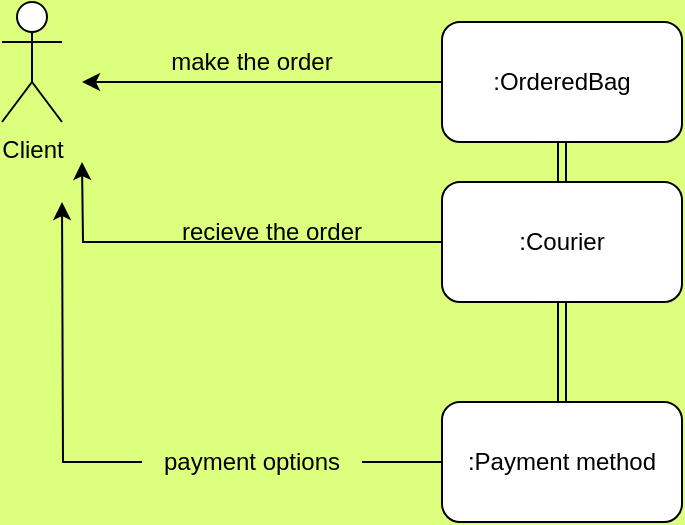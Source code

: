 <mxfile version="20.0.1" type="device"><diagram id="e3u6KkdXFAnmHOuIgwGV" name="Page-1"><mxGraphModel dx="431" dy="794" grid="1" gridSize="10" guides="1" tooltips="1" connect="1" arrows="1" fold="1" page="1" pageScale="1" pageWidth="850" pageHeight="1100" background="#DCFF7D" math="0" shadow="0"><root><mxCell id="0"/><mxCell id="1" parent="0"/><mxCell id="ggJOb2OyMJzlEJO6vPIL-1" value="Client" style="shape=umlActor;verticalLabelPosition=bottom;verticalAlign=top;html=1;outlineConnect=0;" vertex="1" parent="1"><mxGeometry x="10" y="30" width="30" height="60" as="geometry"/></mxCell><mxCell id="ggJOb2OyMJzlEJO6vPIL-9" style="edgeStyle=orthogonalEdgeStyle;rounded=0;orthogonalLoop=1;jettySize=auto;html=1;" edge="1" parent="1" source="ggJOb2OyMJzlEJO6vPIL-2"><mxGeometry relative="1" as="geometry"><mxPoint x="50" y="110" as="targetPoint"/></mxGeometry></mxCell><mxCell id="ggJOb2OyMJzlEJO6vPIL-16" value="" style="edgeStyle=orthogonalEdgeStyle;shape=link;rounded=0;orthogonalLoop=1;jettySize=auto;html=1;" edge="1" parent="1" source="ggJOb2OyMJzlEJO6vPIL-2" target="ggJOb2OyMJzlEJO6vPIL-4"><mxGeometry relative="1" as="geometry"/></mxCell><mxCell id="ggJOb2OyMJzlEJO6vPIL-2" value=":Courier" style="rounded=1;whiteSpace=wrap;html=1;" vertex="1" parent="1"><mxGeometry x="230" y="120" width="120" height="60" as="geometry"/></mxCell><mxCell id="ggJOb2OyMJzlEJO6vPIL-15" style="edgeStyle=orthogonalEdgeStyle;rounded=0;orthogonalLoop=1;jettySize=auto;html=1;entryX=0.5;entryY=0;entryDx=0;entryDy=0;shape=link;" edge="1" parent="1" source="ggJOb2OyMJzlEJO6vPIL-3" target="ggJOb2OyMJzlEJO6vPIL-2"><mxGeometry relative="1" as="geometry"/></mxCell><mxCell id="ggJOb2OyMJzlEJO6vPIL-3" value=":OrderedBag&lt;span style=&quot;color: rgba(0, 0, 0, 0); font-family: monospace; font-size: 0px; text-align: start;&quot;&gt;%3CmxGraphModel%3E%3Croot%3E%3CmxCell%20id%3D%220%22%2F%3E%3CmxCell%20id%3D%221%22%20parent%3D%220%22%2F%3E%3CmxCell%20id%3D%222%22%20value%3D%22%3AAdmin%22%20style%3D%22rounded%3D1%3BwhiteSpace%3Dwrap%3Bhtml%3D1%3B%22%20vertex%3D%221%22%20parent%3D%221%22%3E%3CmxGeometry%20x%3D%22-10%22%20y%3D%22140%22%20width%3D%22120%22%20height%3D%2260%22%20as%3D%22geometry%22%2F%3E%3C%2FmxCell%3E%3C%2Froot%3E%3C%2FmxGraphModel&lt;/span&gt;" style="rounded=1;whiteSpace=wrap;html=1;" vertex="1" parent="1"><mxGeometry x="230" y="40" width="120" height="60" as="geometry"/></mxCell><mxCell id="ggJOb2OyMJzlEJO6vPIL-10" style="edgeStyle=orthogonalEdgeStyle;rounded=0;orthogonalLoop=1;jettySize=auto;html=1;startArrow=none;" edge="1" parent="1" source="ggJOb2OyMJzlEJO6vPIL-13"><mxGeometry relative="1" as="geometry"><mxPoint x="40" y="130" as="targetPoint"/></mxGeometry></mxCell><mxCell id="ggJOb2OyMJzlEJO6vPIL-4" value=":Payment method" style="rounded=1;whiteSpace=wrap;html=1;" vertex="1" parent="1"><mxGeometry x="230" y="230" width="120" height="60" as="geometry"/></mxCell><mxCell id="ggJOb2OyMJzlEJO6vPIL-8" style="edgeStyle=orthogonalEdgeStyle;rounded=0;orthogonalLoop=1;jettySize=auto;html=1;exitX=0;exitY=0.5;exitDx=0;exitDy=0;" edge="1" parent="1" source="ggJOb2OyMJzlEJO6vPIL-3"><mxGeometry relative="1" as="geometry"><mxPoint x="50" y="70" as="targetPoint"/><mxPoint x="100" y="70" as="sourcePoint"/></mxGeometry></mxCell><mxCell id="ggJOb2OyMJzlEJO6vPIL-11" value="make the order&lt;span style=&quot;color: rgba(0, 0, 0, 0); font-family: monospace; font-size: 0px; text-align: start;&quot;&gt;%3CmxGraphModel%3E%3Croot%3E%3CmxCell%20id%3D%220%22%2F%3E%3CmxCell%20id%3D%221%22%20parent%3D%220%22%2F%3E%3CmxCell%20id%3D%222%22%20value%3D%22%3AAdmin%22%20style%3D%22rounded%3D1%3BwhiteSpace%3Dwrap%3Bhtml%3D1%3B%22%20vertex%3D%221%22%20parent%3D%221%22%3E%3CmxGeometry%20x%3D%22-10%22%20y%3D%22140%22%20width%3D%22120%22%20height%3D%2260%22%20as%3D%22geometry%22%2F%3E%3C%2FmxCell%3E%3C%2Froot%3E%3C%2FmxGraphMod&lt;/span&gt;" style="text;html=1;strokeColor=none;fillColor=none;align=center;verticalAlign=middle;whiteSpace=wrap;rounded=0;" vertex="1" parent="1"><mxGeometry x="90" y="45" width="90" height="30" as="geometry"/></mxCell><mxCell id="ggJOb2OyMJzlEJO6vPIL-12" value="recieve the order&lt;span style=&quot;color: rgba(0, 0, 0, 0); font-family: monospace; font-size: 0px; text-align: start;&quot;&gt;%3CmxGraphModel%3E%3Croot%3E%3CmxCell%20id%3D%220%22%2F%3E%3CmxCell%20id%3D%221%22%20parent%3D%220%22%2F%3E%3CmxCell%20id%3D%222%22%20value%3D%22%3AAdmin%22%20style%3D%22rounded%3D1%3BwhiteSpace%3Dwrap%3Bhtml%3D1%3B%22%20vertex%3D%221%22%20parent%3D%221%22%3E%3CmxGeometry%20x%3D%22-10%22%20y%3D%22140%22%20width%3D%22120%22%20height%3D%2260%22%20as%3D%22geometry%22%2F%3E%3C%2FmxCell%3E%3C%2Froot%3E%3C%2FmxGraphMod&lt;/span&gt;" style="text;html=1;strokeColor=none;fillColor=none;align=center;verticalAlign=middle;whiteSpace=wrap;rounded=0;" vertex="1" parent="1"><mxGeometry x="90" y="130" width="110" height="30" as="geometry"/></mxCell><mxCell id="ggJOb2OyMJzlEJO6vPIL-13" value="payment options" style="text;html=1;strokeColor=none;fillColor=none;align=center;verticalAlign=middle;whiteSpace=wrap;rounded=0;" vertex="1" parent="1"><mxGeometry x="80" y="245" width="110" height="30" as="geometry"/></mxCell><mxCell id="ggJOb2OyMJzlEJO6vPIL-14" value="" style="edgeStyle=orthogonalEdgeStyle;rounded=0;orthogonalLoop=1;jettySize=auto;html=1;endArrow=none;" edge="1" parent="1" source="ggJOb2OyMJzlEJO6vPIL-4" target="ggJOb2OyMJzlEJO6vPIL-13"><mxGeometry relative="1" as="geometry"><mxPoint x="40" y="130" as="targetPoint"/><mxPoint x="230" y="260" as="sourcePoint"/></mxGeometry></mxCell></root></mxGraphModel></diagram></mxfile>